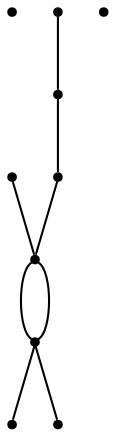 graph {
  node [shape=point,comment="{\"directed\":false,\"doi\":\"10.1007/978-3-540-31843-9_32\",\"figure\":\"7 (1)\"}"]

  v0 [pos="542.8509618005087,254.2500178019206"]
  v1 [pos="374.3196266351744,354.00002797444665"]
  v2 [pos="804.3996457122092,453.7500381469727"]
  v3 [pos="748.1391805959302,354.00002797444665"]
  v4 [pos="636.1183230377907,354.00002797444665"]
  v5 [pos="579.8578579215116,254.2500178019206"]
  v6 [pos="486.59052053052324,354.00002797444665"]
  v7 [pos="318.3092058048692,453.7500381469727"]
  v8 [pos="860.41005859375,354.00002797444665"]
  v9 [pos="262.29878894894625,354.00002797444665"]

  v9 -- v1 [id="-2",pos="262.29878894894625,354.00002797444665 374.3196266351744,354.00002797444665 374.3196266351744,354.00002797444665 374.3196266351744,354.00002797444665"]
  v6 -- v4 [id="-3",pos="486.59052053052324,354.00002797444665 636.1183230377907,354.00002797444665 636.1183230377907,354.00002797444665 636.1183230377907,354.00002797444665"]
  v4 -- v3 [id="-4",pos="636.1183230377907,354.00002797444665 748.1391805959302,354.00002797444665 748.1391805959302,354.00002797444665 748.1391805959302,354.00002797444665"]
  v3 -- v8 [id="-5",pos="748.1391805959302,354.00002797444665 860.41005859375,354.00002797444665 860.41005859375,354.00002797444665 860.41005859375,354.00002797444665"]
  v1 -- v6 [id="-10",pos="374.3196266351744,354.00002797444665 486.59052053052324,354.00002797444665 486.59052053052324,354.00002797444665 486.59052053052324,354.00002797444665"]
  v5 -- v4 [id="-11",pos="579.8578579215116,254.2500178019206 586.6757994186047,266.23344421386724 586.6757994186047,266.23344421386724 586.6757994186047,266.23344421386724 584.3003270348837,274.71249898274743 584.3003270348837,274.71249898274743 584.3003270348837,274.71249898274743 601.2659792877907,279.458491007487 601.2659792877907,279.458491007487 601.2659792877907,279.458491007487 596.5150981104651,296.4209238688151 596.5150981104651,296.4209238688151 596.5150981104651,296.4209238688151 613.476617005814,301.1666615804037 613.476617005814,301.1666615804037 613.476617005814,301.1666615804037 608.7298691860465,318.12934875488287 608.7298691860465,318.12934875488287 608.7298691860465,318.12934875488287 625.6913880813953,322.87508646647143 625.6913880813953,322.87508646647143 625.6913880813953,322.87508646647143 620.9405069040697,339.83751932779955 620.9405069040697,339.83751932779955 620.9405069040697,339.83751932779955 629.4212663517442,342.208480834961 629.4212663517442,342.208480834961 629.4212663517442,342.208480834961 636.1183230377907,354.00002797444665 636.1183230377907,354.00002797444665 636.1183230377907,354.00002797444665"]
  v4 -- v3 [id="-12",pos="636.1183230377907,354.00002797444665 654.759320494186,354.03327941894537 654.759320494186,354.03327941894537 654.759320494186,354.03327941894537 660.9854287790697,360.262680053711 660.9854287790697,360.262680053711 660.9854287790697,360.262680053711 673.4419058866279,347.8084564208985 673.4419058866279,347.8084564208985 673.4419058866279,347.8084564208985 685.8984465843023,360.262680053711 685.8984465843023,360.262680053711 685.8984465843023,360.262680053711 698.3507267441861,347.8084564208985 698.3507267441861,347.8084564208985 698.3507267441861,347.8084564208985 710.8072038517441,360.262680053711 710.8072038517441,360.262680053711 710.8072038517441,360.262680053711 723.2636809593023,347.8084564208985 723.2636809593023,347.8084564208985 723.2636809593023,347.8084564208985 729.4898528343023,354.03327941894537 729.4898528343023,354.03327941894537 729.4898528343023,354.03327941894537 748.1391805959302,354.00002797444665 748.1391805959302,354.00002797444665 748.1391805959302,354.00002797444665"]
  v3 -- v2 [id="-13",pos="748.1391805959302,354.00002797444665 754.8279069767442,365.8583323160808 754.8279069767442,365.8583323160808 754.8279069767442,365.8583323160808 752.4524345930232,374.33764139811205 752.4524345930232,374.33764139811205 752.4524345930232,374.33764139811205 769.413953488372,379.08744812011724 769.413953488372,379.08744812011724 769.413953488372,379.08744812011724 764.6630723110464,396.0458119710287 764.6630723110464,396.0458119710287 764.6630723110464,396.0458119710287 781.6287245639535,400.79587300618493 781.6287245639535,400.79587300618493 781.6287245639535,400.79587300618493 776.8778433866279,417.75423685709643 776.8778433866279,417.75423685709643 776.8778433866279,417.75423685709643 793.8392986918604,422.5042978922527 793.8392986918604,422.5042978922527 793.8392986918604,422.5042978922527 789.0884175145349,439.4626617431641 789.0884175145349,439.4626617431641 789.0884175145349,439.4626617431641 797.5733739098837,441.8374379475912 797.5733739098837,441.8374379475912 797.5733739098837,441.8374379475912 804.3996457122092,453.7500381469727 804.3996457122092,453.7500381469727 804.3996457122092,453.7500381469727"]
}